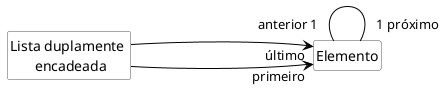 @startuml mod04ima07
hide circle
hide methods
hide empty members

skinparam class {
    BackgroundColor White
    ArrowColor Black
    BorderColor #505050
}
class "Lista duplamente \n encadeada" as li 
class "Elemento" as el 

left to right direction
li ----> "primeiro" el  
el "anterior 1"--- "1 próximo" el
li ---->"último" el
@enduml